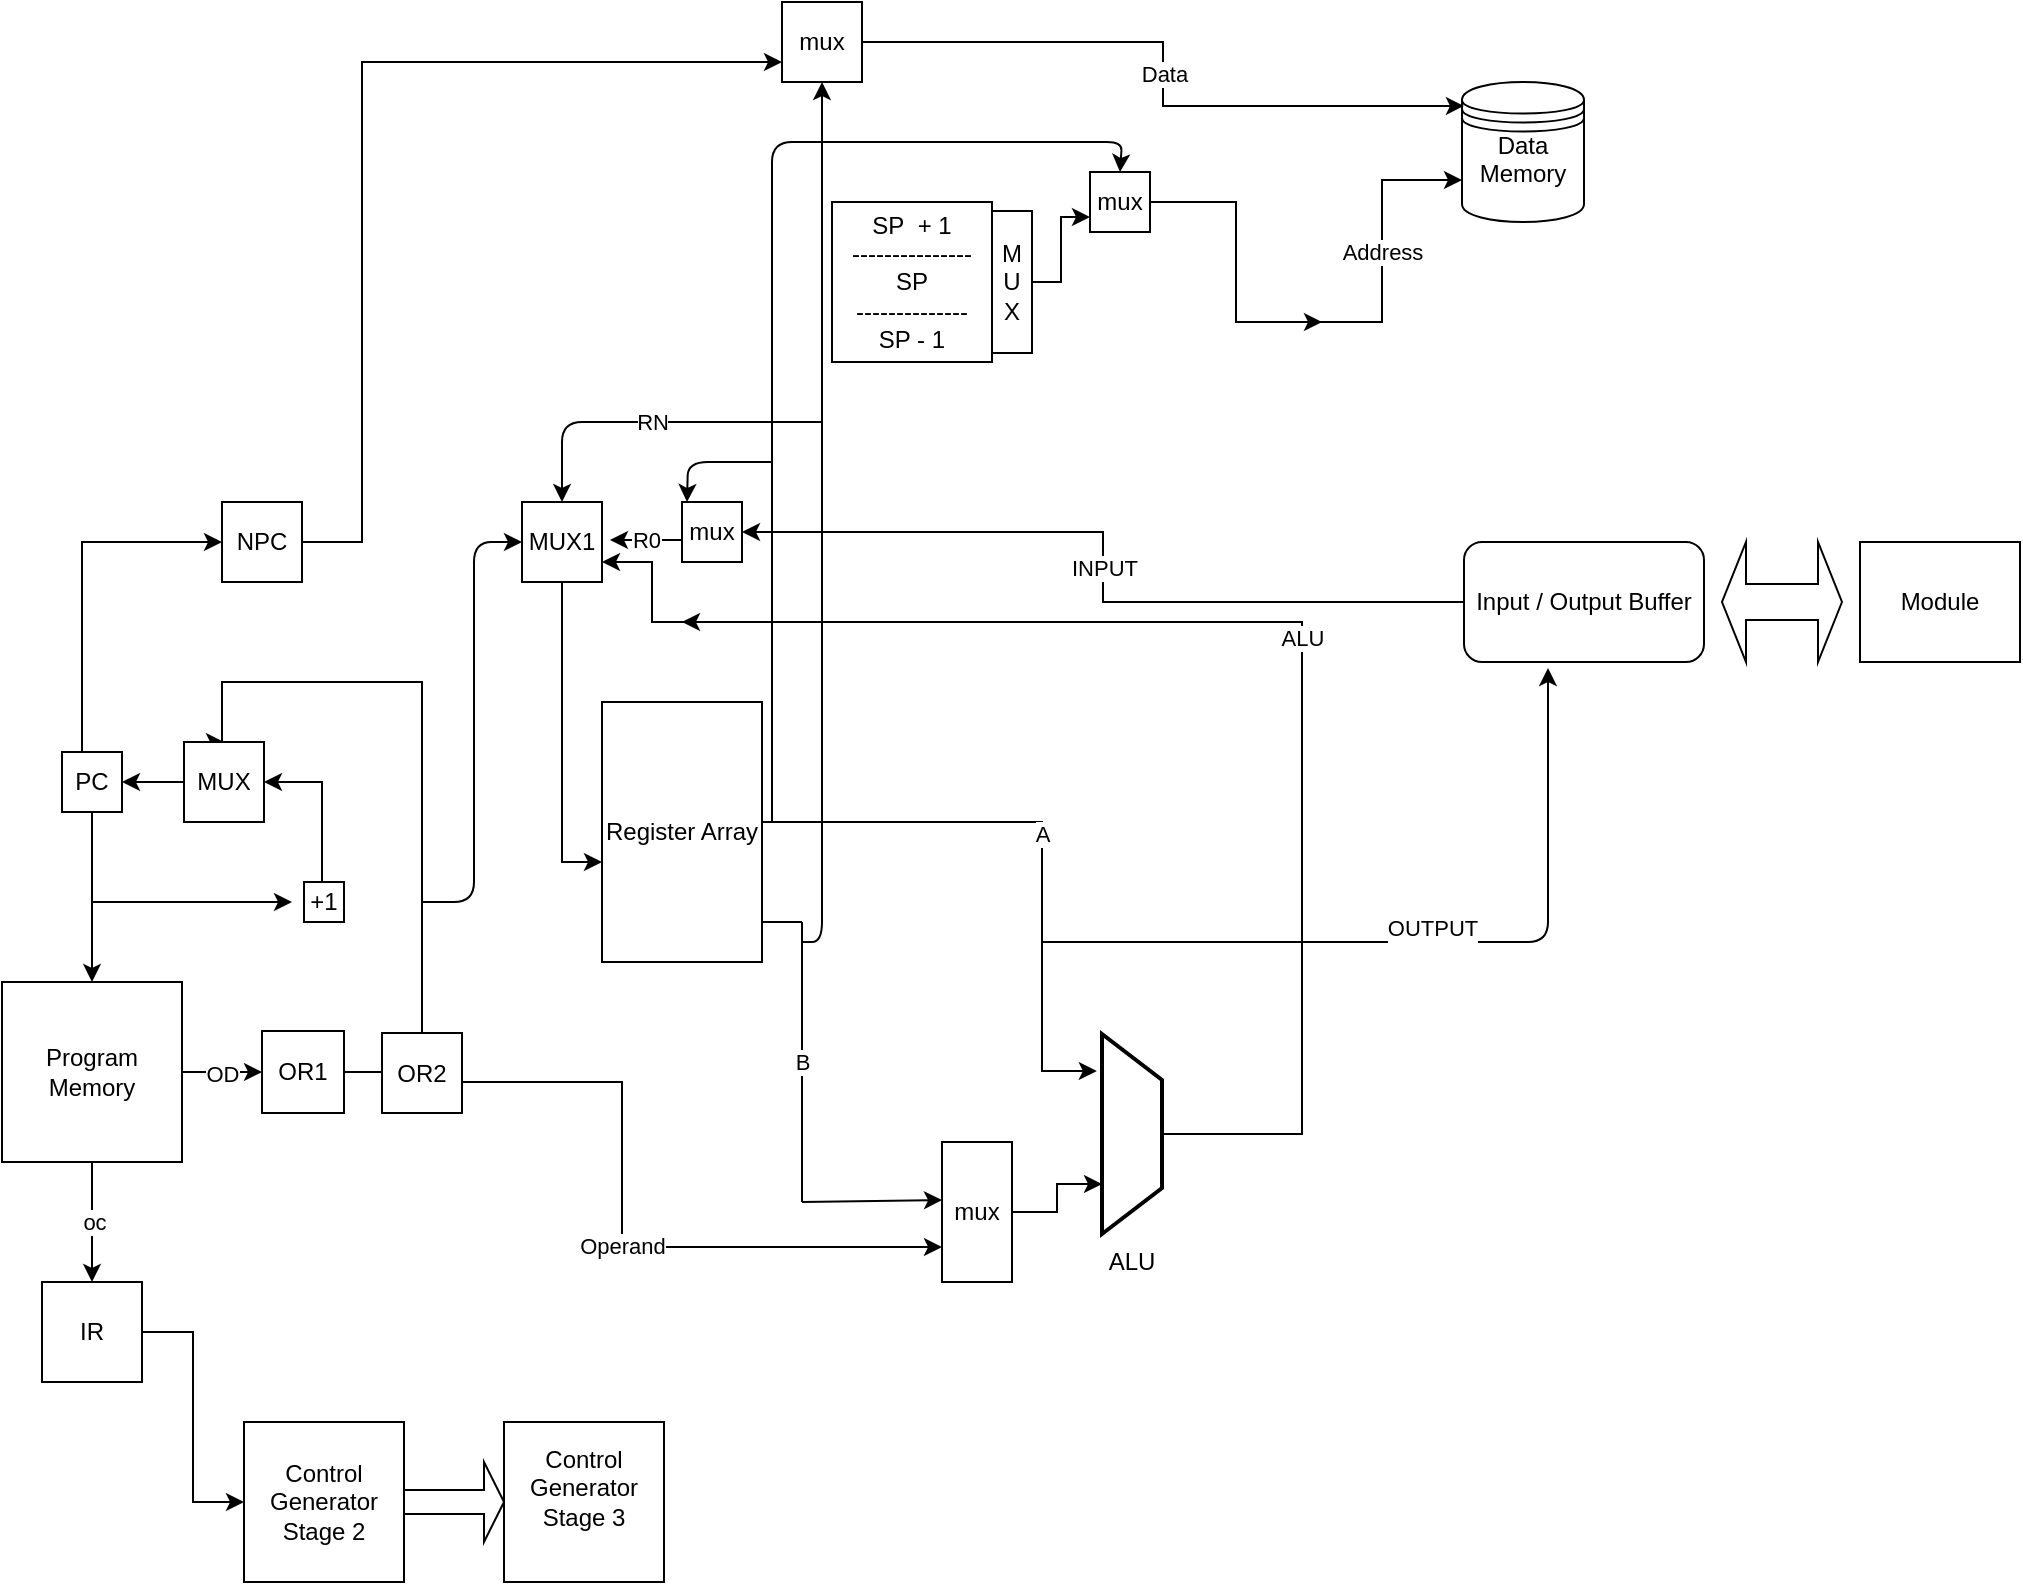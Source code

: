 <mxfile version="12.1.9" type="github" pages="1"><diagram id="y-J3OKZGAx_eKoh8PJRH" name="Page-1"><mxGraphModel dx="946" dy="1717" grid="1" gridSize="10" guides="1" tooltips="1" connect="1" arrows="1" fold="1" page="1" pageScale="1" pageWidth="850" pageHeight="1100" math="0" shadow="0"><root><mxCell id="0"/><mxCell id="1" parent="0"/><mxCell id="5_qDgiSknT7TXWrDsM25-2" value="oc" style="edgeStyle=orthogonalEdgeStyle;rounded=0;orthogonalLoop=1;jettySize=auto;html=1;" edge="1" parent="1" source="5_qDgiSknT7TXWrDsM25-1"><mxGeometry relative="1" as="geometry"><mxPoint x="55" y="290" as="targetPoint"/></mxGeometry></mxCell><mxCell id="5_qDgiSknT7TXWrDsM25-4" value="OD" style="edgeStyle=orthogonalEdgeStyle;rounded=0;orthogonalLoop=1;jettySize=auto;html=1;" edge="1" parent="1" source="5_qDgiSknT7TXWrDsM25-1"><mxGeometry relative="1" as="geometry"><mxPoint x="140" y="185" as="targetPoint"/></mxGeometry></mxCell><mxCell id="5_qDgiSknT7TXWrDsM25-1" value="Program Memory" style="whiteSpace=wrap;html=1;aspect=fixed;" vertex="1" parent="1"><mxGeometry x="10" y="140" width="90" height="90" as="geometry"/></mxCell><mxCell id="5_qDgiSknT7TXWrDsM25-99" style="edgeStyle=elbowEdgeStyle;rounded=0;orthogonalLoop=1;jettySize=auto;html=1;" edge="1" parent="1" source="5_qDgiSknT7TXWrDsM25-3" target="5_qDgiSknT7TXWrDsM25-96"><mxGeometry relative="1" as="geometry"/></mxCell><mxCell id="5_qDgiSknT7TXWrDsM25-3" value="IR" style="whiteSpace=wrap;html=1;aspect=fixed;" vertex="1" parent="1"><mxGeometry x="30" y="290" width="50" height="50" as="geometry"/></mxCell><mxCell id="5_qDgiSknT7TXWrDsM25-7" style="edgeStyle=orthogonalEdgeStyle;rounded=0;orthogonalLoop=1;jettySize=auto;html=1;" edge="1" parent="1" source="5_qDgiSknT7TXWrDsM25-5"><mxGeometry relative="1" as="geometry"><mxPoint x="200" y="185" as="targetPoint"/></mxGeometry></mxCell><mxCell id="5_qDgiSknT7TXWrDsM25-5" value="OR1" style="whiteSpace=wrap;html=1;aspect=fixed;" vertex="1" parent="1"><mxGeometry x="140" y="164.5" width="41" height="41" as="geometry"/></mxCell><mxCell id="5_qDgiSknT7TXWrDsM25-41" style="edgeStyle=orthogonalEdgeStyle;rounded=0;orthogonalLoop=1;jettySize=auto;html=1;entryX=0.5;entryY=0;entryDx=0;entryDy=0;exitX=0.5;exitY=0;exitDx=0;exitDy=0;" edge="1" parent="1" source="5_qDgiSknT7TXWrDsM25-8" target="5_qDgiSknT7TXWrDsM25-22"><mxGeometry relative="1" as="geometry"><mxPoint x="120" y="-10" as="targetPoint"/><mxPoint x="210" y="140" as="sourcePoint"/><Array as="points"><mxPoint x="220" y="-10"/><mxPoint x="120" y="-10"/></Array></mxGeometry></mxCell><mxCell id="5_qDgiSknT7TXWrDsM25-47" value="Operand" style="edgeStyle=orthogonalEdgeStyle;rounded=0;orthogonalLoop=1;jettySize=auto;html=1;entryX=0;entryY=0.75;entryDx=0;entryDy=0;" edge="1" parent="1" source="5_qDgiSknT7TXWrDsM25-8" target="5_qDgiSknT7TXWrDsM25-37"><mxGeometry relative="1" as="geometry"><mxPoint x="320" y="185.5" as="targetPoint"/><Array as="points"><mxPoint x="320" y="190"/><mxPoint x="320" y="273"/></Array></mxGeometry></mxCell><mxCell id="5_qDgiSknT7TXWrDsM25-8" value="OR2" style="whiteSpace=wrap;html=1;aspect=fixed;" vertex="1" parent="1"><mxGeometry x="200" y="165.5" width="40" height="40" as="geometry"/></mxCell><mxCell id="5_qDgiSknT7TXWrDsM25-13" style="edgeStyle=orthogonalEdgeStyle;rounded=0;orthogonalLoop=1;jettySize=auto;html=1;entryX=0.5;entryY=0;entryDx=0;entryDy=0;" edge="1" parent="1" source="5_qDgiSknT7TXWrDsM25-9" target="5_qDgiSknT7TXWrDsM25-1"><mxGeometry relative="1" as="geometry"><Array as="points"><mxPoint x="55" y="80"/><mxPoint x="55" y="80"/></Array></mxGeometry></mxCell><mxCell id="5_qDgiSknT7TXWrDsM25-26" style="edgeStyle=orthogonalEdgeStyle;rounded=0;orthogonalLoop=1;jettySize=auto;html=1;" edge="1" parent="1" source="5_qDgiSknT7TXWrDsM25-9"><mxGeometry relative="1" as="geometry"><mxPoint x="120" y="-80" as="targetPoint"/><Array as="points"><mxPoint x="50" y="-80"/></Array></mxGeometry></mxCell><mxCell id="5_qDgiSknT7TXWrDsM25-9" value="PC" style="whiteSpace=wrap;html=1;aspect=fixed;" vertex="1" parent="1"><mxGeometry x="40" y="25" width="30" height="30" as="geometry"/></mxCell><mxCell id="5_qDgiSknT7TXWrDsM25-28" style="edgeStyle=orthogonalEdgeStyle;rounded=0;orthogonalLoop=1;jettySize=auto;html=1;entryX=1;entryY=0.5;entryDx=0;entryDy=0;" edge="1" parent="1" source="5_qDgiSknT7TXWrDsM25-14" target="5_qDgiSknT7TXWrDsM25-22"><mxGeometry relative="1" as="geometry"><mxPoint x="170.5" y="40" as="targetPoint"/><Array as="points"><mxPoint x="170" y="40"/></Array></mxGeometry></mxCell><mxCell id="5_qDgiSknT7TXWrDsM25-14" value="+1" style="whiteSpace=wrap;html=1;aspect=fixed;" vertex="1" parent="1"><mxGeometry x="161" y="90" width="20" height="20" as="geometry"/></mxCell><mxCell id="5_qDgiSknT7TXWrDsM25-42" style="edgeStyle=orthogonalEdgeStyle;rounded=0;orthogonalLoop=1;jettySize=auto;html=1;entryX=1;entryY=0.5;entryDx=0;entryDy=0;" edge="1" parent="1" source="5_qDgiSknT7TXWrDsM25-22" target="5_qDgiSknT7TXWrDsM25-9"><mxGeometry relative="1" as="geometry"/></mxCell><mxCell id="5_qDgiSknT7TXWrDsM25-22" value="MUX" style="whiteSpace=wrap;html=1;aspect=fixed;" vertex="1" parent="1"><mxGeometry x="101" y="20" width="40" height="40" as="geometry"/></mxCell><mxCell id="5_qDgiSknT7TXWrDsM25-31" value="" style="endArrow=classic;html=1;" edge="1" parent="1"><mxGeometry width="50" height="50" relative="1" as="geometry"><mxPoint x="55" y="100" as="sourcePoint"/><mxPoint x="155" y="100" as="targetPoint"/></mxGeometry></mxCell><mxCell id="5_qDgiSknT7TXWrDsM25-60" value="&lt;div&gt;ALU&lt;/div&gt;" style="edgeStyle=elbowEdgeStyle;rounded=0;orthogonalLoop=1;jettySize=auto;html=1;" edge="1" parent="1" source="5_qDgiSknT7TXWrDsM25-32"><mxGeometry relative="1" as="geometry"><mxPoint x="350" y="-40" as="targetPoint"/><Array as="points"><mxPoint x="660" y="90"/><mxPoint x="350" y="-50"/></Array></mxGeometry></mxCell><mxCell id="5_qDgiSknT7TXWrDsM25-32" value="ALU" style="verticalLabelPosition=bottom;verticalAlign=top;html=1;strokeWidth=2;shape=trapezoid;perimeter=trapezoidPerimeter;whiteSpace=wrap;size=0.23;arcSize=10;flipV=1;direction=south;" vertex="1" parent="1"><mxGeometry x="560" y="166" width="30" height="100" as="geometry"/></mxCell><mxCell id="5_qDgiSknT7TXWrDsM25-56" value="&lt;div&gt;A&lt;br&gt;&lt;/div&gt;" style="edgeStyle=elbowEdgeStyle;rounded=0;orthogonalLoop=1;jettySize=auto;html=1;entryX=0.815;entryY=1.086;entryDx=0;entryDy=0;entryPerimeter=0;" edge="1" parent="1" source="5_qDgiSknT7TXWrDsM25-34" target="5_qDgiSknT7TXWrDsM25-32"><mxGeometry relative="1" as="geometry"><mxPoint x="530" y="65" as="targetPoint"/><Array as="points"><mxPoint x="530" y="60"/></Array></mxGeometry></mxCell><mxCell id="5_qDgiSknT7TXWrDsM25-61" style="edgeStyle=elbowEdgeStyle;rounded=0;orthogonalLoop=1;jettySize=auto;html=1;entryX=1;entryY=0.75;entryDx=0;entryDy=0;" edge="1" parent="1" target="5_qDgiSknT7TXWrDsM25-91"><mxGeometry relative="1" as="geometry"><mxPoint x="360" y="-40" as="sourcePoint"/></mxGeometry></mxCell><mxCell id="5_qDgiSknT7TXWrDsM25-34" value="Register Array" style="rounded=0;whiteSpace=wrap;html=1;" vertex="1" parent="1"><mxGeometry x="310" width="80" height="130" as="geometry"/></mxCell><mxCell id="5_qDgiSknT7TXWrDsM25-58" style="edgeStyle=elbowEdgeStyle;rounded=0;orthogonalLoop=1;jettySize=auto;html=1;entryX=0.75;entryY=1;entryDx=0;entryDy=0;" edge="1" parent="1" source="5_qDgiSknT7TXWrDsM25-37" target="5_qDgiSknT7TXWrDsM25-32"><mxGeometry relative="1" as="geometry"/></mxCell><mxCell id="5_qDgiSknT7TXWrDsM25-37" value="mux" style="rounded=0;whiteSpace=wrap;html=1;" vertex="1" parent="1"><mxGeometry x="480" y="220" width="35" height="70" as="geometry"/></mxCell><mxCell id="5_qDgiSknT7TXWrDsM25-83" style="edgeStyle=elbowEdgeStyle;rounded=0;orthogonalLoop=1;jettySize=auto;html=1;entryX=0;entryY=0.75;entryDx=0;entryDy=0;" edge="1" parent="1" source="5_qDgiSknT7TXWrDsM25-39" target="5_qDgiSknT7TXWrDsM25-80"><mxGeometry relative="1" as="geometry"><Array as="points"><mxPoint x="190" y="-110"/></Array></mxGeometry></mxCell><mxCell id="5_qDgiSknT7TXWrDsM25-39" value="NPC" style="whiteSpace=wrap;html=1;aspect=fixed;" vertex="1" parent="1"><mxGeometry x="120" y="-100" width="40" height="40" as="geometry"/></mxCell><mxCell id="5_qDgiSknT7TXWrDsM25-69" style="edgeStyle=elbowEdgeStyle;rounded=0;orthogonalLoop=1;jettySize=auto;html=1;entryX=0;entryY=0.75;entryDx=0;entryDy=0;exitX=0.5;exitY=0;exitDx=0;exitDy=0;" edge="1" parent="1" source="5_qDgiSknT7TXWrDsM25-77" target="5_qDgiSknT7TXWrDsM25-62"><mxGeometry relative="1" as="geometry"><mxPoint x="530" y="-210" as="sourcePoint"/></mxGeometry></mxCell><mxCell id="5_qDgiSknT7TXWrDsM25-43" value="&lt;div&gt;SP&amp;nbsp; + 1&lt;/div&gt;&lt;div&gt;---------------&lt;br&gt;&lt;/div&gt;&lt;div&gt;SP&lt;/div&gt;&lt;div&gt;--------------&lt;/div&gt;&lt;div&gt;SP - 1&lt;br&gt;&lt;/div&gt;" style="whiteSpace=wrap;html=1;aspect=fixed;" vertex="1" parent="1"><mxGeometry x="425" y="-250" width="80" height="80" as="geometry"/></mxCell><mxCell id="5_qDgiSknT7TXWrDsM25-50" value="B" style="endArrow=none;html=1;" edge="1" parent="1"><mxGeometry width="50" height="50" relative="1" as="geometry"><mxPoint x="410" y="250" as="sourcePoint"/><mxPoint x="410" y="110" as="targetPoint"/></mxGeometry></mxCell><mxCell id="5_qDgiSknT7TXWrDsM25-57" value="" style="endArrow=none;html=1;" edge="1" parent="1"><mxGeometry width="50" height="50" relative="1" as="geometry"><mxPoint x="390" y="110" as="sourcePoint"/><mxPoint x="410" y="110" as="targetPoint"/></mxGeometry></mxCell><mxCell id="5_qDgiSknT7TXWrDsM25-88" style="edgeStyle=elbowEdgeStyle;rounded=0;orthogonalLoop=1;jettySize=auto;html=1;" edge="1" parent="1" source="5_qDgiSknT7TXWrDsM25-62"><mxGeometry relative="1" as="geometry"><mxPoint x="670" y="-190" as="targetPoint"/></mxGeometry></mxCell><mxCell id="5_qDgiSknT7TXWrDsM25-62" value="mux" style="whiteSpace=wrap;html=1;aspect=fixed;" vertex="1" parent="1"><mxGeometry x="554" y="-265" width="30" height="30" as="geometry"/></mxCell><mxCell id="5_qDgiSknT7TXWrDsM25-70" value="" style="endArrow=classic;html=1;entryX=0.5;entryY=0;entryDx=0;entryDy=0;" edge="1" parent="1" target="5_qDgiSknT7TXWrDsM25-62"><mxGeometry width="50" height="50" relative="1" as="geometry"><mxPoint x="395" y="60" as="sourcePoint"/><mxPoint x="575" y="-280" as="targetPoint"/><Array as="points"><mxPoint x="395" y="-280"/><mxPoint x="545" y="-280"/><mxPoint x="570" y="-280"/></Array></mxGeometry></mxCell><mxCell id="5_qDgiSknT7TXWrDsM25-72" value="&lt;div&gt;Data Memory&lt;/div&gt;&lt;div&gt;&lt;br&gt;&lt;/div&gt;" style="shape=datastore;whiteSpace=wrap;html=1;" vertex="1" parent="1"><mxGeometry x="740" y="-310" width="61" height="70" as="geometry"/></mxCell><mxCell id="5_qDgiSknT7TXWrDsM25-77" value="&lt;div&gt;M&lt;/div&gt;&lt;div&gt;U&lt;/div&gt;&lt;div&gt;X&lt;br&gt;&lt;/div&gt;" style="rounded=0;whiteSpace=wrap;html=1;direction=south;" vertex="1" parent="1"><mxGeometry x="505" y="-245.5" width="20" height="71" as="geometry"/></mxCell><mxCell id="5_qDgiSknT7TXWrDsM25-86" value="Data" style="edgeStyle=elbowEdgeStyle;rounded=0;orthogonalLoop=1;jettySize=auto;html=1;entryX=0.016;entryY=0.171;entryDx=0;entryDy=0;entryPerimeter=0;" edge="1" parent="1" source="5_qDgiSknT7TXWrDsM25-80" target="5_qDgiSknT7TXWrDsM25-72"><mxGeometry relative="1" as="geometry"/></mxCell><mxCell id="5_qDgiSknT7TXWrDsM25-80" value="mux" style="whiteSpace=wrap;html=1;aspect=fixed;" vertex="1" parent="1"><mxGeometry x="400" y="-350" width="40" height="40" as="geometry"/></mxCell><mxCell id="5_qDgiSknT7TXWrDsM25-84" value="" style="endArrow=classic;html=1;entryX=0.5;entryY=1;entryDx=0;entryDy=0;" edge="1" parent="1" target="5_qDgiSknT7TXWrDsM25-80"><mxGeometry width="50" height="50" relative="1" as="geometry"><mxPoint x="410" y="120" as="sourcePoint"/><mxPoint x="420" y="-150" as="targetPoint"/><Array as="points"><mxPoint x="420" y="120"/><mxPoint x="420" y="-80"/></Array></mxGeometry></mxCell><mxCell id="5_qDgiSknT7TXWrDsM25-85" value="" style="endArrow=classic;html=1;entryX=0;entryY=0.414;entryDx=0;entryDy=0;entryPerimeter=0;" edge="1" parent="1" target="5_qDgiSknT7TXWrDsM25-37"><mxGeometry width="50" height="50" relative="1" as="geometry"><mxPoint x="410" y="250" as="sourcePoint"/><mxPoint x="460" y="220" as="targetPoint"/></mxGeometry></mxCell><mxCell id="5_qDgiSknT7TXWrDsM25-90" value="Address" style="edgeStyle=elbowEdgeStyle;rounded=0;orthogonalLoop=1;jettySize=auto;html=1;entryX=0;entryY=0.7;entryDx=0;entryDy=0;" edge="1" parent="1" target="5_qDgiSknT7TXWrDsM25-72"><mxGeometry relative="1" as="geometry"><mxPoint x="660" y="-190" as="sourcePoint"/></mxGeometry></mxCell><mxCell id="5_qDgiSknT7TXWrDsM25-95" style="edgeStyle=elbowEdgeStyle;rounded=0;orthogonalLoop=1;jettySize=auto;html=1;" edge="1" parent="1" source="5_qDgiSknT7TXWrDsM25-91" target="5_qDgiSknT7TXWrDsM25-34"><mxGeometry relative="1" as="geometry"><mxPoint x="290" y="80" as="targetPoint"/><Array as="points"><mxPoint x="290" y="80"/></Array></mxGeometry></mxCell><mxCell id="5_qDgiSknT7TXWrDsM25-91" value="MUX1" style="whiteSpace=wrap;html=1;aspect=fixed;" vertex="1" parent="1"><mxGeometry x="270" y="-100" width="40" height="40" as="geometry"/></mxCell><mxCell id="5_qDgiSknT7TXWrDsM25-92" value="R0" style="endArrow=classic;html=1;entryX=1;entryY=0.5;entryDx=0;entryDy=0;" edge="1" parent="1"><mxGeometry width="50" height="50" relative="1" as="geometry"><mxPoint x="350" y="-81" as="sourcePoint"/><mxPoint x="314" y="-81" as="targetPoint"/></mxGeometry></mxCell><mxCell id="5_qDgiSknT7TXWrDsM25-93" value="RN" style="endArrow=classic;html=1;entryX=0.5;entryY=0;entryDx=0;entryDy=0;" edge="1" parent="1" target="5_qDgiSknT7TXWrDsM25-91"><mxGeometry width="50" height="50" relative="1" as="geometry"><mxPoint x="420" y="-140" as="sourcePoint"/><mxPoint x="400" y="-140" as="targetPoint"/><Array as="points"><mxPoint x="290" y="-140"/></Array></mxGeometry></mxCell><mxCell id="5_qDgiSknT7TXWrDsM25-94" value="" style="endArrow=classic;html=1;" edge="1" parent="1" target="5_qDgiSknT7TXWrDsM25-91"><mxGeometry width="50" height="50" relative="1" as="geometry"><mxPoint x="220" y="100" as="sourcePoint"/><mxPoint x="246" y="-80" as="targetPoint"/><Array as="points"><mxPoint x="246" y="100"/><mxPoint x="246" y="30"/><mxPoint x="246" y="-20"/><mxPoint x="246" y="-80"/></Array></mxGeometry></mxCell><mxCell id="5_qDgiSknT7TXWrDsM25-96" value="&lt;div&gt;Control Generator&lt;/div&gt;&lt;div&gt;Stage 2 &lt;br&gt;&lt;/div&gt;" style="whiteSpace=wrap;html=1;aspect=fixed;" vertex="1" parent="1"><mxGeometry x="131" y="360" width="80" height="80" as="geometry"/></mxCell><mxCell id="5_qDgiSknT7TXWrDsM25-103" value="INPUT" style="edgeStyle=elbowEdgeStyle;rounded=0;orthogonalLoop=1;jettySize=auto;html=1;entryX=1;entryY=0.5;entryDx=0;entryDy=0;" edge="1" parent="1" source="5_qDgiSknT7TXWrDsM25-97" target="5_qDgiSknT7TXWrDsM25-102"><mxGeometry relative="1" as="geometry"/></mxCell><mxCell id="5_qDgiSknT7TXWrDsM25-97" value="Input / Output Buffer" style="rounded=1;whiteSpace=wrap;html=1;" vertex="1" parent="1"><mxGeometry x="741" y="-80" width="120" height="60" as="geometry"/></mxCell><mxCell id="5_qDgiSknT7TXWrDsM25-98" value="" style="shape=doubleArrow;direction=west;whiteSpace=wrap;html=1;" vertex="1" parent="1"><mxGeometry x="870" y="-80" width="60" height="60" as="geometry"/></mxCell><mxCell id="5_qDgiSknT7TXWrDsM25-100" value="" style="shape=singleArrow;whiteSpace=wrap;html=1;" vertex="1" parent="1"><mxGeometry x="211" y="380" width="50" height="40" as="geometry"/></mxCell><mxCell id="5_qDgiSknT7TXWrDsM25-101" value="&lt;div&gt;Control Generator &lt;br&gt;&lt;/div&gt;&lt;div&gt;Stage 3&lt;/div&gt;&lt;div&gt;&lt;br&gt;&lt;/div&gt;" style="whiteSpace=wrap;html=1;aspect=fixed;" vertex="1" parent="1"><mxGeometry x="261" y="360" width="80" height="80" as="geometry"/></mxCell><mxCell id="5_qDgiSknT7TXWrDsM25-102" value="mux" style="whiteSpace=wrap;html=1;aspect=fixed;" vertex="1" parent="1"><mxGeometry x="350" y="-100" width="30" height="30" as="geometry"/></mxCell><mxCell id="5_qDgiSknT7TXWrDsM25-104" value="" style="endArrow=classic;html=1;entryX=0.25;entryY=0;entryDx=0;entryDy=0;" edge="1" parent="1"><mxGeometry width="50" height="50" relative="1" as="geometry"><mxPoint x="395" y="-120" as="sourcePoint"/><mxPoint x="352.5" y="-100" as="targetPoint"/><Array as="points"><mxPoint x="353" y="-120"/></Array></mxGeometry></mxCell><mxCell id="5_qDgiSknT7TXWrDsM25-105" value="&lt;div&gt;Module&lt;/div&gt;" style="rounded=0;whiteSpace=wrap;html=1;" vertex="1" parent="1"><mxGeometry x="939" y="-80" width="80" height="60" as="geometry"/></mxCell><mxCell id="5_qDgiSknT7TXWrDsM25-106" value="&lt;div&gt;OUTPUT&lt;/div&gt;&lt;div&gt;&lt;br&gt;&lt;/div&gt;" style="endArrow=classic;html=1;entryX=0.35;entryY=1.05;entryDx=0;entryDy=0;entryPerimeter=0;" edge="1" parent="1" target="5_qDgiSknT7TXWrDsM25-97"><mxGeometry width="50" height="50" relative="1" as="geometry"><mxPoint x="530" y="120" as="sourcePoint"/><mxPoint x="790" y="120" as="targetPoint"/><Array as="points"><mxPoint x="783" y="120"/></Array></mxGeometry></mxCell></root></mxGraphModel></diagram></mxfile>